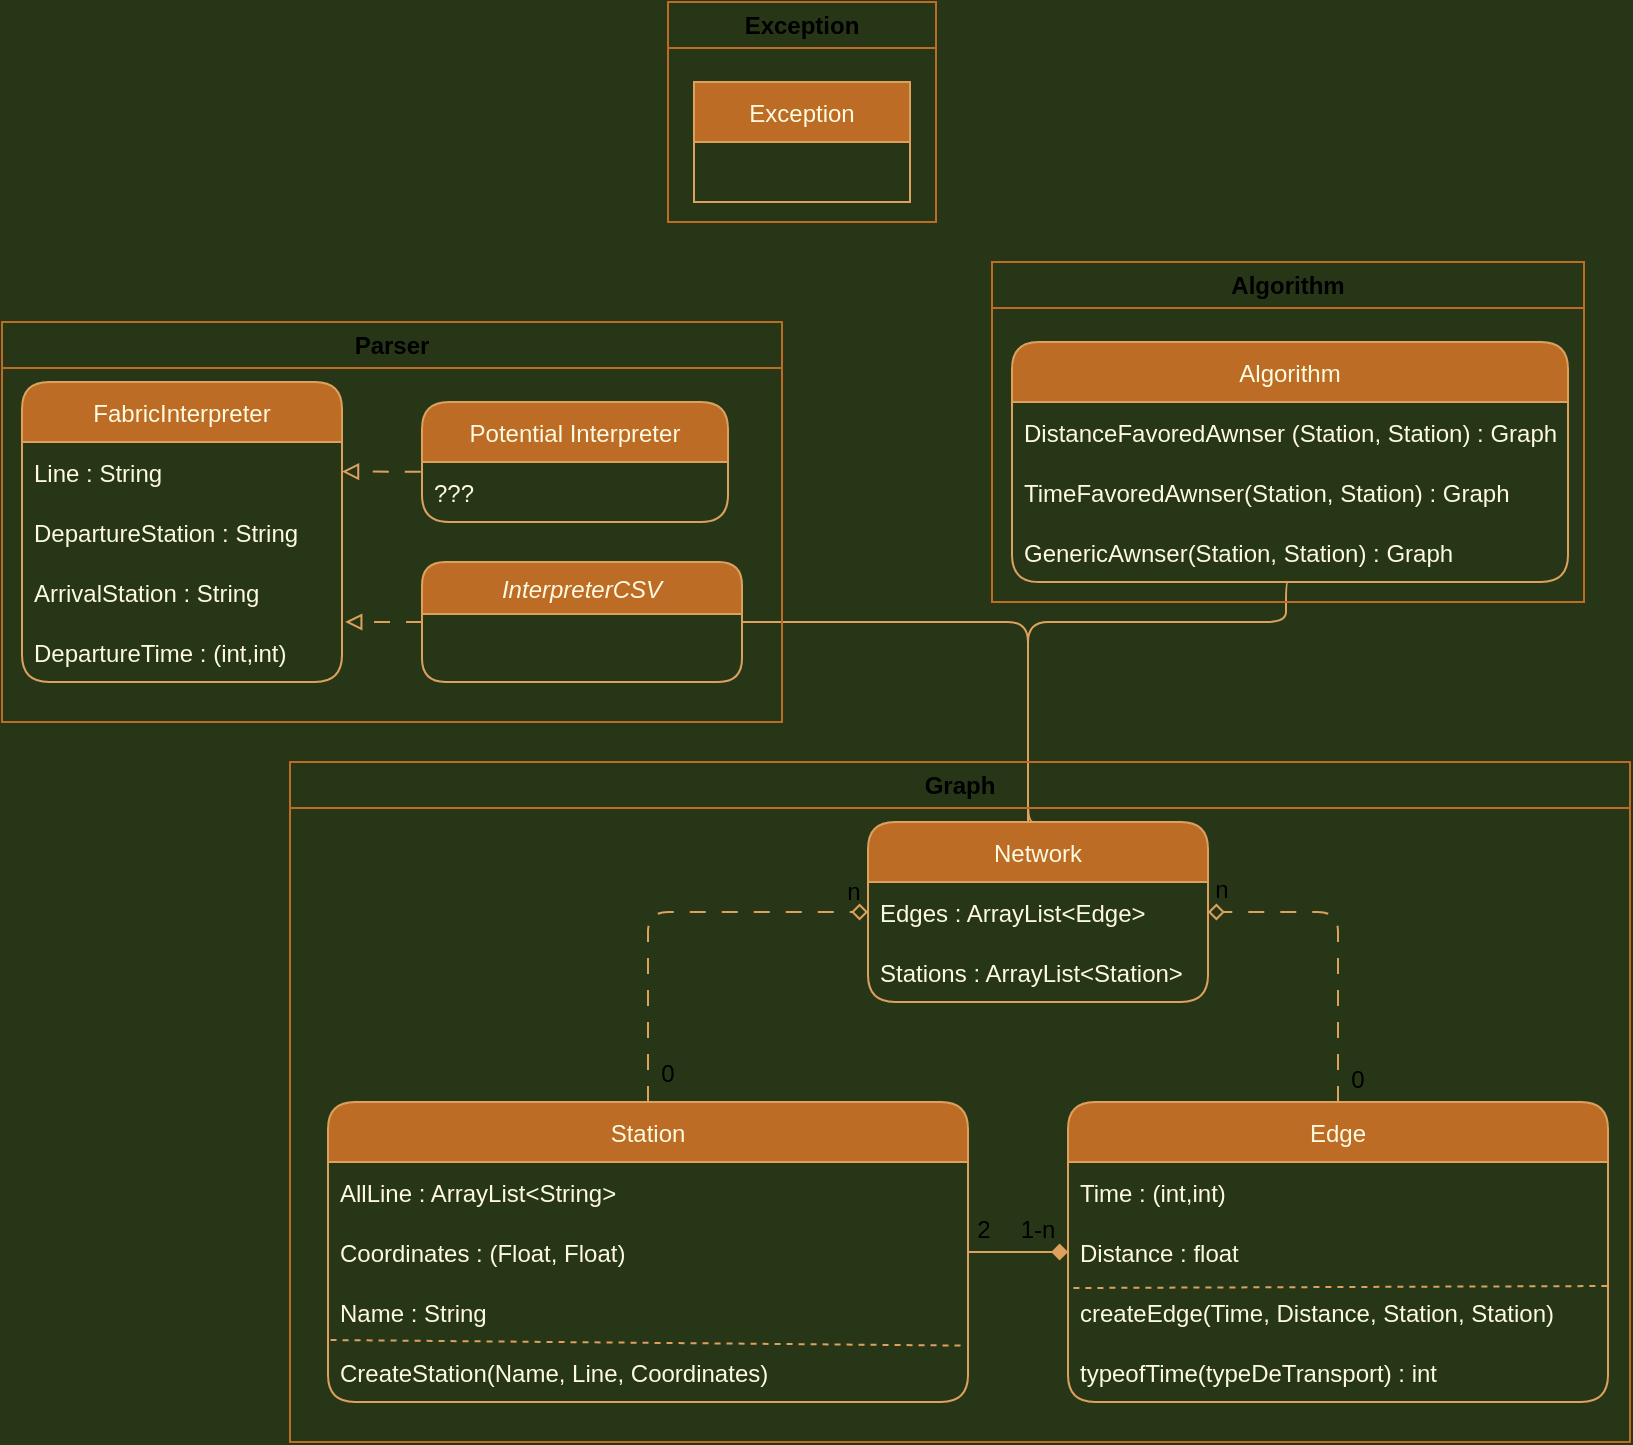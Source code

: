 <mxfile>
    <diagram id="C5RBs43oDa-KdzZeNtuy" name="Page-1">
        <mxGraphModel dx="548" dy="427" grid="1" gridSize="10" guides="1" tooltips="1" connect="1" arrows="1" fold="1" page="1" pageScale="1" pageWidth="827" pageHeight="1169" background="#283618" math="0" shadow="0">
            <root>
                <mxCell id="WIyWlLk6GJQsqaUBKTNV-0"/>
                <mxCell id="WIyWlLk6GJQsqaUBKTNV-1" parent="WIyWlLk6GJQsqaUBKTNV-0"/>
                <mxCell id="tlL8x4SYafilrO8FaroJ-30" style="edgeStyle=orthogonalEdgeStyle;curved=0;rounded=1;sketch=0;orthogonalLoop=1;jettySize=auto;html=1;exitX=0;exitY=0.5;exitDx=0;exitDy=0;entryX=1.01;entryY=1;entryDx=0;entryDy=0;fontColor=#FEFAE0;strokeColor=#DDA15E;fillColor=#BC6C25;labelBackgroundColor=#283618;dashed=1;dashPattern=8 8;endArrow=block;endFill=0;entryPerimeter=0;" parent="WIyWlLk6GJQsqaUBKTNV-1" source="zkfFHV4jXpPFQw0GAbJ--0" target="tlL8x4SYafilrO8FaroJ-17" edge="1">
                    <mxGeometry relative="1" as="geometry"/>
                </mxCell>
                <mxCell id="zkfFHV4jXpPFQw0GAbJ--0" value="InterpreterCSV" style="swimlane;fontStyle=2;align=center;verticalAlign=top;childLayout=stackLayout;horizontal=1;startSize=26;horizontalStack=0;resizeParent=1;resizeLast=0;collapsible=1;marginBottom=0;rounded=1;shadow=0;strokeWidth=1;fillColor=#BC6C25;strokeColor=#DDA15E;fontColor=#FEFAE0;" parent="WIyWlLk6GJQsqaUBKTNV-1" vertex="1">
                    <mxGeometry x="217" y="310" width="160" height="60" as="geometry">
                        <mxRectangle x="230" y="140" width="160" height="26" as="alternateBounds"/>
                    </mxGeometry>
                </mxCell>
                <mxCell id="tlL8x4SYafilrO8FaroJ-0" value="Station" style="swimlane;fontStyle=0;childLayout=stackLayout;horizontal=1;startSize=30;horizontalStack=0;resizeParent=1;resizeParentMax=0;resizeLast=0;collapsible=1;marginBottom=0;fillColor=#BC6C25;strokeColor=#DDA15E;fontColor=#FEFAE0;rounded=1;" parent="WIyWlLk6GJQsqaUBKTNV-1" vertex="1">
                    <mxGeometry x="170" y="580" width="320" height="150" as="geometry"/>
                </mxCell>
                <mxCell id="tlL8x4SYafilrO8FaroJ-2" value="AllLine : ArrayList&lt;String&gt;" style="text;strokeColor=none;fillColor=none;align=left;verticalAlign=middle;spacingLeft=4;spacingRight=4;overflow=hidden;points=[[0,0.5],[1,0.5]];portConstraint=eastwest;rotatable=0;fontColor=#FEFAE0;rounded=1;" parent="tlL8x4SYafilrO8FaroJ-0" vertex="1">
                    <mxGeometry y="30" width="320" height="30" as="geometry"/>
                </mxCell>
                <mxCell id="tlL8x4SYafilrO8FaroJ-8" value="Coordinates : (Float, Float)" style="text;strokeColor=none;fillColor=none;align=left;verticalAlign=middle;spacingLeft=4;spacingRight=4;overflow=hidden;points=[[0,0.5],[1,0.5]];portConstraint=eastwest;rotatable=0;fontColor=#FEFAE0;rounded=1;" parent="tlL8x4SYafilrO8FaroJ-0" vertex="1">
                    <mxGeometry y="60" width="320" height="30" as="geometry"/>
                </mxCell>
                <mxCell id="tlL8x4SYafilrO8FaroJ-1" value="Name : String" style="text;strokeColor=none;fillColor=none;align=left;verticalAlign=middle;spacingLeft=4;spacingRight=4;overflow=hidden;points=[[0,0.5],[1,0.5]];portConstraint=eastwest;rotatable=0;fontColor=#FEFAE0;rounded=1;" parent="tlL8x4SYafilrO8FaroJ-0" vertex="1">
                    <mxGeometry y="90" width="320" height="30" as="geometry"/>
                </mxCell>
                <mxCell id="tlL8x4SYafilrO8FaroJ-40" value="" style="endArrow=none;dashed=1;html=1;rounded=1;sketch=0;fontColor=#FEFAE0;strokeColor=#DDA15E;fillColor=#BC6C25;curved=0;exitX=0.004;exitY=-0.033;exitDx=0;exitDy=0;exitPerimeter=0;labelBackgroundColor=#283618;entryX=0.991;entryY=0.06;entryDx=0;entryDy=0;entryPerimeter=0;" parent="tlL8x4SYafilrO8FaroJ-0" edge="1">
                    <mxGeometry width="50" height="50" relative="1" as="geometry">
                        <mxPoint x="1.28" y="119.01" as="sourcePoint"/>
                        <mxPoint x="317.12" y="121.8" as="targetPoint"/>
                        <Array as="points"/>
                    </mxGeometry>
                </mxCell>
                <mxCell id="13" value="CreateStation(Name, Line, Coordinates)" style="text;strokeColor=none;fillColor=none;align=left;verticalAlign=middle;spacingLeft=4;spacingRight=4;overflow=hidden;points=[[0,0.5],[1,0.5]];portConstraint=eastwest;rotatable=0;fontColor=#FEFAE0;rounded=1;" vertex="1" parent="tlL8x4SYafilrO8FaroJ-0">
                    <mxGeometry y="120" width="320" height="30" as="geometry"/>
                </mxCell>
                <mxCell id="tlL8x4SYafilrO8FaroJ-4" value="Edge" style="swimlane;fontStyle=0;childLayout=stackLayout;horizontal=1;startSize=30;horizontalStack=0;resizeParent=1;resizeParentMax=0;resizeLast=0;collapsible=1;marginBottom=0;fillColor=#BC6C25;strokeColor=#DDA15E;fontColor=#FEFAE0;rounded=1;" parent="WIyWlLk6GJQsqaUBKTNV-1" vertex="1">
                    <mxGeometry x="540" y="580" width="270" height="150" as="geometry"/>
                </mxCell>
                <mxCell id="tlL8x4SYafilrO8FaroJ-5" value="Time : (int,int)" style="text;strokeColor=none;fillColor=none;align=left;verticalAlign=middle;spacingLeft=4;spacingRight=4;overflow=hidden;points=[[0,0.5],[1,0.5]];portConstraint=eastwest;rotatable=0;fontColor=#FEFAE0;rounded=1;" parent="tlL8x4SYafilrO8FaroJ-4" vertex="1">
                    <mxGeometry y="30" width="270" height="30" as="geometry"/>
                </mxCell>
                <mxCell id="tlL8x4SYafilrO8FaroJ-7" value="Distance : float" style="text;strokeColor=none;fillColor=none;align=left;verticalAlign=middle;spacingLeft=4;spacingRight=4;overflow=hidden;points=[[0,0.5],[1,0.5]];portConstraint=eastwest;rotatable=0;fontColor=#FEFAE0;rounded=1;" parent="tlL8x4SYafilrO8FaroJ-4" vertex="1">
                    <mxGeometry y="60" width="270" height="30" as="geometry"/>
                </mxCell>
                <mxCell id="tlL8x4SYafilrO8FaroJ-32" value="createEdge(Time, Distance, Station, Station)" style="text;strokeColor=none;fillColor=none;align=left;verticalAlign=middle;spacingLeft=4;spacingRight=4;overflow=hidden;points=[[0,0.5],[1,0.5]];portConstraint=eastwest;rotatable=0;rounded=1;sketch=0;fontColor=#FEFAE0;" parent="tlL8x4SYafilrO8FaroJ-4" vertex="1">
                    <mxGeometry y="90" width="270" height="30" as="geometry"/>
                </mxCell>
                <mxCell id="tlL8x4SYafilrO8FaroJ-41" value="" style="endArrow=none;dashed=1;html=1;rounded=1;sketch=0;fontColor=#FEFAE0;strokeColor=#DDA15E;fillColor=#BC6C25;curved=0;entryX=1;entryY=0.067;entryDx=0;entryDy=0;entryPerimeter=0;exitX=0.01;exitY=0.1;exitDx=0;exitDy=0;exitPerimeter=0;labelBackgroundColor=#283618;" parent="tlL8x4SYafilrO8FaroJ-4" source="tlL8x4SYafilrO8FaroJ-32" target="tlL8x4SYafilrO8FaroJ-32" edge="1">
                    <mxGeometry width="50" height="50" relative="1" as="geometry">
                        <mxPoint x="10" y="92" as="sourcePoint"/>
                        <mxPoint x="210" y="110" as="targetPoint"/>
                    </mxGeometry>
                </mxCell>
                <mxCell id="tlL8x4SYafilrO8FaroJ-39" value="typeofTime(typeDeTransport) : int" style="text;strokeColor=none;fillColor=none;align=left;verticalAlign=middle;spacingLeft=4;spacingRight=4;overflow=hidden;points=[[0,0.5],[1,0.5]];portConstraint=eastwest;rotatable=0;rounded=1;sketch=0;fontColor=#FEFAE0;" parent="tlL8x4SYafilrO8FaroJ-4" vertex="1">
                    <mxGeometry y="120" width="270" height="30" as="geometry"/>
                </mxCell>
                <mxCell id="tlL8x4SYafilrO8FaroJ-14" value="FabricInterpreter" style="swimlane;fontStyle=0;childLayout=stackLayout;horizontal=1;startSize=30;horizontalStack=0;resizeParent=1;resizeParentMax=0;resizeLast=0;collapsible=1;marginBottom=0;fillColor=#BC6C25;strokeColor=#DDA15E;fontColor=#FEFAE0;rounded=1;" parent="WIyWlLk6GJQsqaUBKTNV-1" vertex="1">
                    <mxGeometry x="17" y="220" width="160" height="150" as="geometry"/>
                </mxCell>
                <mxCell id="tlL8x4SYafilrO8FaroJ-15" value="Line : String" style="text;strokeColor=none;fillColor=none;align=left;verticalAlign=middle;spacingLeft=4;spacingRight=4;overflow=hidden;points=[[0,0.5],[1,0.5]];portConstraint=eastwest;rotatable=0;fontColor=#FEFAE0;rounded=1;" parent="tlL8x4SYafilrO8FaroJ-14" vertex="1">
                    <mxGeometry y="30" width="160" height="30" as="geometry"/>
                </mxCell>
                <mxCell id="tlL8x4SYafilrO8FaroJ-16" value="DepartureStation : String" style="text;strokeColor=none;fillColor=none;align=left;verticalAlign=middle;spacingLeft=4;spacingRight=4;overflow=hidden;points=[[0,0.5],[1,0.5]];portConstraint=eastwest;rotatable=0;fontColor=#FEFAE0;rounded=1;" parent="tlL8x4SYafilrO8FaroJ-14" vertex="1">
                    <mxGeometry y="60" width="160" height="30" as="geometry"/>
                </mxCell>
                <mxCell id="tlL8x4SYafilrO8FaroJ-17" value="ArrivalStation : String" style="text;strokeColor=none;fillColor=none;align=left;verticalAlign=middle;spacingLeft=4;spacingRight=4;overflow=hidden;points=[[0,0.5],[1,0.5]];portConstraint=eastwest;rotatable=0;fontColor=#FEFAE0;rounded=1;" parent="tlL8x4SYafilrO8FaroJ-14" vertex="1">
                    <mxGeometry y="90" width="160" height="30" as="geometry"/>
                </mxCell>
                <mxCell id="tlL8x4SYafilrO8FaroJ-20" value="DepartureTime : (int,int)" style="text;strokeColor=none;fillColor=none;align=left;verticalAlign=middle;spacingLeft=4;spacingRight=4;overflow=hidden;points=[[0,0.5],[1,0.5]];portConstraint=eastwest;rotatable=0;fontColor=#FEFAE0;rounded=1;" parent="tlL8x4SYafilrO8FaroJ-14" vertex="1">
                    <mxGeometry y="120" width="160" height="30" as="geometry"/>
                </mxCell>
                <mxCell id="tlL8x4SYafilrO8FaroJ-54" style="edgeStyle=orthogonalEdgeStyle;curved=0;rounded=1;sketch=0;orthogonalLoop=1;jettySize=auto;html=1;exitX=-0.004;exitY=0.161;exitDx=0;exitDy=0;fontColor=#FEFAE0;strokeColor=#DDA15E;fillColor=#BC6C25;labelBackgroundColor=#283618;dashed=1;dashPattern=8 8;endArrow=block;endFill=0;entryX=1;entryY=0.5;entryDx=0;entryDy=0;exitPerimeter=0;" parent="WIyWlLk6GJQsqaUBKTNV-1" source="tlL8x4SYafilrO8FaroJ-27" target="tlL8x4SYafilrO8FaroJ-15" edge="1">
                    <mxGeometry relative="1" as="geometry">
                        <mxPoint x="197" y="260" as="targetPoint"/>
                        <Array as="points"/>
                    </mxGeometry>
                </mxCell>
                <mxCell id="tlL8x4SYafilrO8FaroJ-25" value="Potential Interpreter" style="swimlane;fontStyle=0;childLayout=stackLayout;horizontal=1;startSize=30;horizontalStack=0;resizeParent=1;resizeParentMax=0;resizeLast=0;collapsible=1;marginBottom=0;fillColor=#BC6C25;strokeColor=#DDA15E;fontColor=#FEFAE0;rounded=1;" parent="WIyWlLk6GJQsqaUBKTNV-1" vertex="1">
                    <mxGeometry x="217" y="230" width="153" height="60" as="geometry"/>
                </mxCell>
                <mxCell id="tlL8x4SYafilrO8FaroJ-27" value="???" style="text;strokeColor=none;fillColor=none;align=left;verticalAlign=middle;spacingLeft=4;spacingRight=4;overflow=hidden;points=[[0,0.5],[1,0.5]];portConstraint=eastwest;rotatable=0;fontColor=#FEFAE0;rounded=1;" parent="tlL8x4SYafilrO8FaroJ-25" vertex="1">
                    <mxGeometry y="30" width="153" height="30" as="geometry"/>
                </mxCell>
                <mxCell id="tlL8x4SYafilrO8FaroJ-37" style="edgeStyle=orthogonalEdgeStyle;curved=0;rounded=1;sketch=0;orthogonalLoop=1;jettySize=auto;html=1;entryX=0;entryY=0.5;entryDx=0;entryDy=0;fontColor=#FEFAE0;strokeColor=#DDA15E;fillColor=#BC6C25;labelBackgroundColor=#283618;endArrow=diamond;endFill=1;exitX=1;exitY=0.5;exitDx=0;exitDy=0;" parent="WIyWlLk6GJQsqaUBKTNV-1" source="tlL8x4SYafilrO8FaroJ-8" target="tlL8x4SYafilrO8FaroJ-7" edge="1">
                    <mxGeometry relative="1" as="geometry">
                        <mxPoint x="520" y="550" as="sourcePoint"/>
                        <Array as="points"/>
                    </mxGeometry>
                </mxCell>
                <mxCell id="tlL8x4SYafilrO8FaroJ-68" style="edgeStyle=orthogonalEdgeStyle;curved=0;rounded=1;sketch=0;orthogonalLoop=1;jettySize=auto;html=1;exitX=0.5;exitY=1;exitDx=0;exitDy=0;fontColor=#FEFAE0;strokeColor=#DDA15E;fillColor=#BC6C25;endArrow=none;endFill=0;" parent="WIyWlLk6GJQsqaUBKTNV-1" source="tlL8x4SYafilrO8FaroJ-48" target="tlL8x4SYafilrO8FaroJ-61" edge="1">
                    <mxGeometry relative="1" as="geometry">
                        <Array as="points">
                            <mxPoint x="649" y="320"/>
                            <mxPoint x="649" y="340"/>
                            <mxPoint x="520" y="340"/>
                        </Array>
                    </mxGeometry>
                </mxCell>
                <mxCell id="tlL8x4SYafilrO8FaroJ-48" value="Algorithm" style="swimlane;fontStyle=0;childLayout=stackLayout;horizontal=1;startSize=30;horizontalStack=0;resizeParent=1;resizeParentMax=0;resizeLast=0;collapsible=1;marginBottom=0;rounded=1;sketch=0;fontColor=#FEFAE0;strokeColor=#DDA15E;fillColor=#BC6C25;" parent="WIyWlLk6GJQsqaUBKTNV-1" vertex="1">
                    <mxGeometry x="512" y="200" width="278" height="120" as="geometry"/>
                </mxCell>
                <mxCell id="tlL8x4SYafilrO8FaroJ-56" value="DistanceFavoredAwnser (Station, Station) : Graph" style="text;strokeColor=none;fillColor=none;align=left;verticalAlign=middle;spacingLeft=4;spacingRight=4;overflow=hidden;points=[[0,0.5],[1,0.5]];portConstraint=eastwest;rotatable=0;rounded=1;sketch=0;fontColor=#FEFAE0;" parent="tlL8x4SYafilrO8FaroJ-48" vertex="1">
                    <mxGeometry y="30" width="278" height="30" as="geometry"/>
                </mxCell>
                <mxCell id="tlL8x4SYafilrO8FaroJ-57" value="TimeFavoredAwnser(Station, Station) : Graph" style="text;strokeColor=none;fillColor=none;align=left;verticalAlign=middle;spacingLeft=4;spacingRight=4;overflow=hidden;points=[[0,0.5],[1,0.5]];portConstraint=eastwest;rotatable=0;rounded=1;sketch=0;fontColor=#FEFAE0;" parent="tlL8x4SYafilrO8FaroJ-48" vertex="1">
                    <mxGeometry y="60" width="278" height="30" as="geometry"/>
                </mxCell>
                <mxCell id="tlL8x4SYafilrO8FaroJ-58" value="GenericAwnser(Station, Station) : Graph" style="text;strokeColor=none;fillColor=none;align=left;verticalAlign=middle;spacingLeft=4;spacingRight=4;overflow=hidden;points=[[0,0.5],[1,0.5]];portConstraint=eastwest;rotatable=0;rounded=1;sketch=0;fontColor=#FEFAE0;" parent="tlL8x4SYafilrO8FaroJ-48" vertex="1">
                    <mxGeometry y="90" width="278" height="30" as="geometry"/>
                </mxCell>
                <mxCell id="tlL8x4SYafilrO8FaroJ-67" style="edgeStyle=orthogonalEdgeStyle;curved=0;rounded=1;sketch=0;orthogonalLoop=1;jettySize=auto;html=1;exitX=0.5;exitY=0;exitDx=0;exitDy=0;entryX=1;entryY=0.5;entryDx=0;entryDy=0;fontColor=#FEFAE0;strokeColor=#DDA15E;fillColor=#BC6C25;endArrow=none;endFill=0;" parent="WIyWlLk6GJQsqaUBKTNV-1" source="tlL8x4SYafilrO8FaroJ-61" target="zkfFHV4jXpPFQw0GAbJ--0" edge="1">
                    <mxGeometry relative="1" as="geometry">
                        <Array as="points">
                            <mxPoint x="520" y="340"/>
                        </Array>
                    </mxGeometry>
                </mxCell>
                <mxCell id="tlL8x4SYafilrO8FaroJ-61" value="Network" style="swimlane;fontStyle=0;childLayout=stackLayout;horizontal=1;startSize=30;horizontalStack=0;resizeParent=1;resizeParentMax=0;resizeLast=0;collapsible=1;marginBottom=0;rounded=1;sketch=0;fontColor=#FEFAE0;strokeColor=#DDA15E;fillColor=#BC6C25;" parent="WIyWlLk6GJQsqaUBKTNV-1" vertex="1">
                    <mxGeometry x="440" y="440" width="170" height="90" as="geometry"/>
                </mxCell>
                <mxCell id="tlL8x4SYafilrO8FaroJ-62" value="Edges : ArrayList&lt;Edge&gt;" style="text;strokeColor=none;fillColor=none;align=left;verticalAlign=middle;spacingLeft=4;spacingRight=4;overflow=hidden;points=[[0,0.5],[1,0.5]];portConstraint=eastwest;rotatable=0;rounded=1;sketch=0;fontColor=#FEFAE0;" parent="tlL8x4SYafilrO8FaroJ-61" vertex="1">
                    <mxGeometry y="30" width="170" height="30" as="geometry"/>
                </mxCell>
                <mxCell id="tlL8x4SYafilrO8FaroJ-63" value="Stations : ArrayList&lt;Station&gt;" style="text;strokeColor=none;fillColor=none;align=left;verticalAlign=middle;spacingLeft=4;spacingRight=4;overflow=hidden;points=[[0,0.5],[1,0.5]];portConstraint=eastwest;rotatable=0;rounded=1;sketch=0;fontColor=#FEFAE0;" parent="tlL8x4SYafilrO8FaroJ-61" vertex="1">
                    <mxGeometry y="60" width="170" height="30" as="geometry"/>
                </mxCell>
                <mxCell id="tlL8x4SYafilrO8FaroJ-65" style="edgeStyle=orthogonalEdgeStyle;curved=0;rounded=1;sketch=0;orthogonalLoop=1;jettySize=auto;html=1;fontColor=#FEFAE0;strokeColor=#DDA15E;fillColor=#BC6C25;labelBackgroundColor=#283618;endArrow=diamond;endFill=0;dashed=1;dashPattern=8 8;entryX=1;entryY=0.5;entryDx=0;entryDy=0;exitX=0.5;exitY=0;exitDx=0;exitDy=0;" parent="WIyWlLk6GJQsqaUBKTNV-1" source="tlL8x4SYafilrO8FaroJ-4" target="tlL8x4SYafilrO8FaroJ-62" edge="1">
                    <mxGeometry relative="1" as="geometry">
                        <mxPoint x="760" y="420" as="sourcePoint"/>
                        <Array as="points">
                            <mxPoint x="675" y="485"/>
                        </Array>
                    </mxGeometry>
                </mxCell>
                <mxCell id="tlL8x4SYafilrO8FaroJ-66" style="edgeStyle=orthogonalEdgeStyle;curved=0;rounded=1;sketch=0;orthogonalLoop=1;jettySize=auto;html=1;fontColor=#FEFAE0;strokeColor=#DDA15E;fillColor=#BC6C25;labelBackgroundColor=#283618;endArrow=diamond;endFill=0;dashed=1;dashPattern=8 8;exitX=0.5;exitY=0;exitDx=0;exitDy=0;entryX=0;entryY=0.5;entryDx=0;entryDy=0;" parent="WIyWlLk6GJQsqaUBKTNV-1" source="tlL8x4SYafilrO8FaroJ-0" target="tlL8x4SYafilrO8FaroJ-62" edge="1">
                    <mxGeometry relative="1" as="geometry">
                        <mxPoint x="280" y="415" as="targetPoint"/>
                        <Array as="points">
                            <mxPoint x="330" y="485"/>
                        </Array>
                    </mxGeometry>
                </mxCell>
                <mxCell id="4" value="2" style="text;html=1;strokeColor=none;fillColor=none;align=center;verticalAlign=middle;whiteSpace=wrap;rounded=0;" vertex="1" parent="WIyWlLk6GJQsqaUBKTNV-1">
                    <mxGeometry x="488" y="639" width="20" height="10" as="geometry"/>
                </mxCell>
                <mxCell id="10" value="1-n" style="text;html=1;strokeColor=none;fillColor=none;align=center;verticalAlign=middle;whiteSpace=wrap;rounded=0;" vertex="1" parent="WIyWlLk6GJQsqaUBKTNV-1">
                    <mxGeometry x="510" y="634" width="30" height="20" as="geometry"/>
                </mxCell>
                <mxCell id="14" value="0" style="text;html=1;strokeColor=none;fillColor=none;align=center;verticalAlign=middle;whiteSpace=wrap;rounded=0;" vertex="1" parent="WIyWlLk6GJQsqaUBKTNV-1">
                    <mxGeometry x="330" y="561" width="20" height="10" as="geometry"/>
                </mxCell>
                <mxCell id="16" value="0" style="text;html=1;strokeColor=none;fillColor=none;align=center;verticalAlign=middle;whiteSpace=wrap;rounded=0;" vertex="1" parent="WIyWlLk6GJQsqaUBKTNV-1">
                    <mxGeometry x="675" y="564" width="20" height="10" as="geometry"/>
                </mxCell>
                <mxCell id="17" value="n" style="text;html=1;strokeColor=none;fillColor=none;align=center;verticalAlign=middle;whiteSpace=wrap;rounded=0;" vertex="1" parent="WIyWlLk6GJQsqaUBKTNV-1">
                    <mxGeometry x="612" y="469" width="10" height="10" as="geometry"/>
                </mxCell>
                <mxCell id="19" value="Parser" style="swimlane;whiteSpace=wrap;html=1;strokeColor=#BC6C25;fillColor=none;" vertex="1" parent="WIyWlLk6GJQsqaUBKTNV-1">
                    <mxGeometry x="7" y="190" width="390" height="200" as="geometry"/>
                </mxCell>
                <mxCell id="21" value="Algorithm" style="swimlane;whiteSpace=wrap;html=1;strokeColor=#BC6C25;fillColor=none;" vertex="1" parent="WIyWlLk6GJQsqaUBKTNV-1">
                    <mxGeometry x="502" y="160" width="296" height="170" as="geometry"/>
                </mxCell>
                <mxCell id="23" value="Graph" style="swimlane;whiteSpace=wrap;html=1;strokeColor=#BC6C25;fillColor=none;" vertex="1" parent="WIyWlLk6GJQsqaUBKTNV-1">
                    <mxGeometry x="151" y="410" width="670" height="340" as="geometry"/>
                </mxCell>
                <mxCell id="15" value="n" style="text;html=1;strokeColor=none;fillColor=none;align=center;verticalAlign=middle;whiteSpace=wrap;rounded=0;" vertex="1" parent="23">
                    <mxGeometry x="272" y="60" width="20" height="10" as="geometry"/>
                </mxCell>
                <mxCell id="24" value="Exception" style="swimlane;whiteSpace=wrap;html=1;strokeColor=#BC6C25;fillColor=none;startSize=23;" vertex="1" parent="WIyWlLk6GJQsqaUBKTNV-1">
                    <mxGeometry x="340" y="30" width="134" height="110" as="geometry"/>
                </mxCell>
                <mxCell id="tlL8x4SYafilrO8FaroJ-69" value="Exception" style="swimlane;fontStyle=0;childLayout=stackLayout;horizontal=1;startSize=30;horizontalStack=0;resizeParent=1;resizeParentMax=0;resizeLast=0;collapsible=1;marginBottom=0;rounded=0;sketch=0;fontColor=#FEFAE0;strokeColor=#DDA15E;fillColor=#BC6C25;" parent="24" vertex="1">
                    <mxGeometry x="13" y="40" width="108" height="60" as="geometry"/>
                </mxCell>
            </root>
        </mxGraphModel>
    </diagram>
</mxfile>